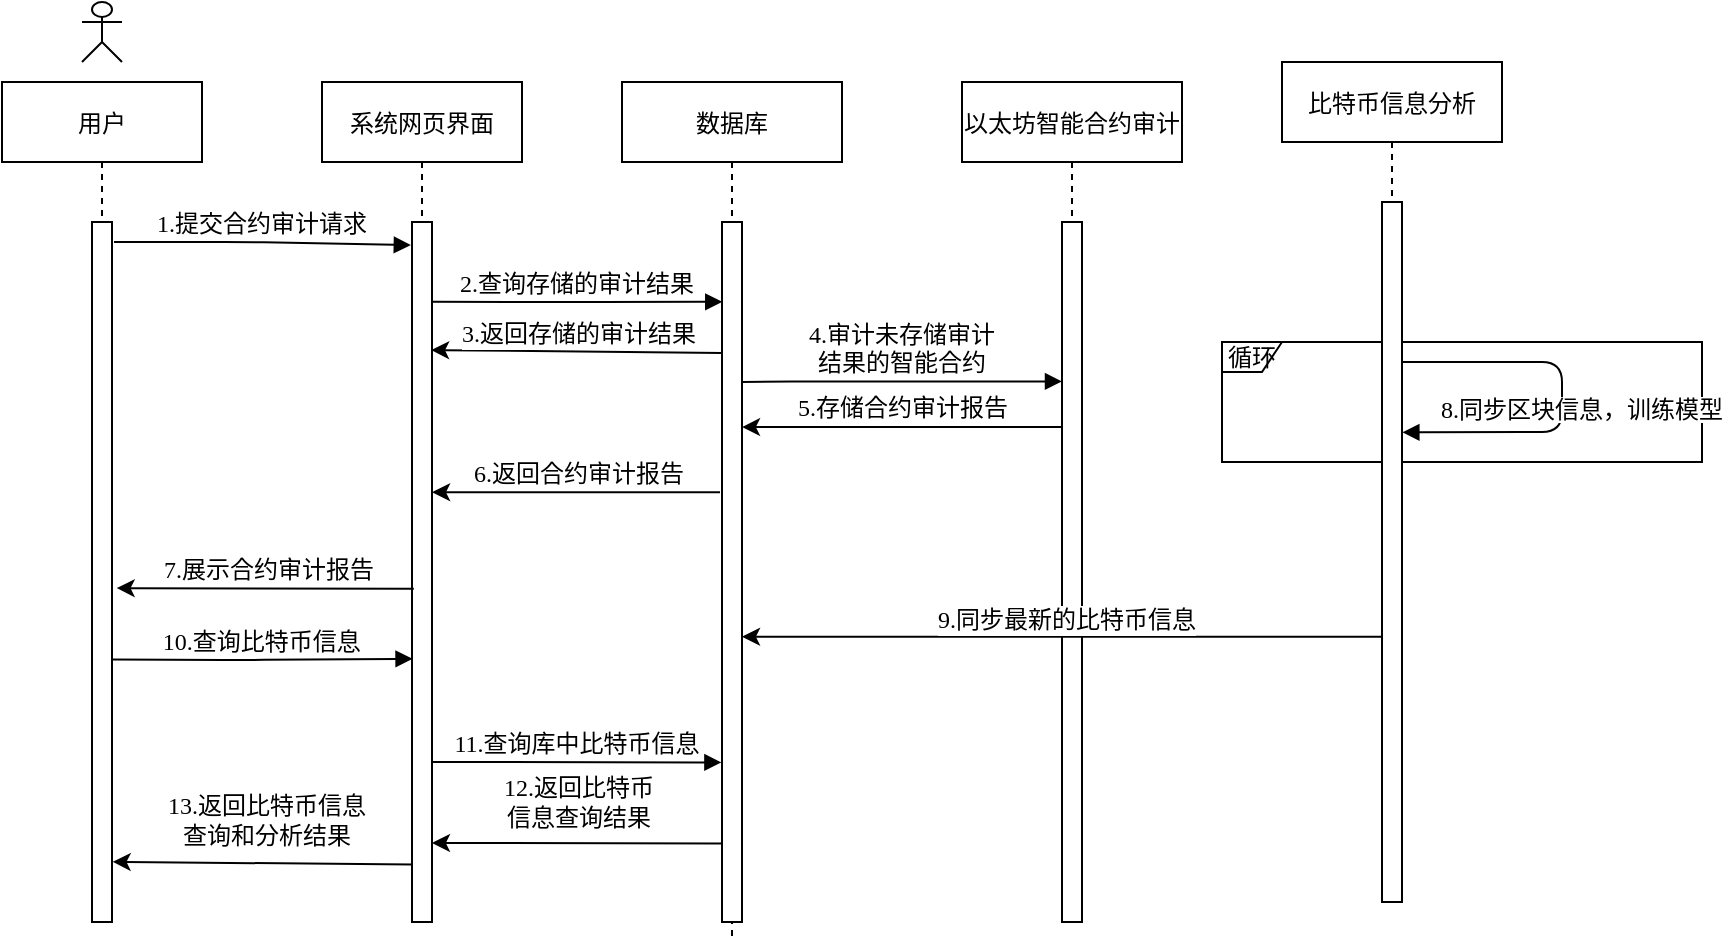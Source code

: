 <mxfile version="14.7.0" type="github">
  <diagram id="kgpKYQtTHZ0yAKxKKP6v" name="Page-1">
    <mxGraphModel dx="981" dy="562" grid="1" gridSize="10" guides="1" tooltips="1" connect="1" arrows="1" fold="1" page="1" pageScale="1" pageWidth="850" pageHeight="1100" math="0" shadow="0">
      <root>
        <mxCell id="0" />
        <mxCell id="1" parent="0" />
        <mxCell id="V7POjTPoLcevZi_3_g4T-30" value="&lt;font style=&quot;font-size: 12px;&quot;&gt;循环&lt;/font&gt;" style="shape=umlFrame;whiteSpace=wrap;html=1;width=30;height=15;fontSize=12;fontFamily=Noto Serif SC;fontSource=https%3A%2F%2Ffonts.googleapis.com%2Fcss%3Ffamily%3DNoto%2BSerif%2BSC;" parent="1" vertex="1">
          <mxGeometry x="640" y="320" width="240" height="60" as="geometry" />
        </mxCell>
        <mxCell id="3nuBFxr9cyL0pnOWT2aG-1" value="系统网页界面" style="shape=umlLifeline;perimeter=lifelinePerimeter;container=1;collapsible=0;recursiveResize=0;rounded=0;shadow=0;strokeWidth=1;fontFamily=Noto Serif SC;fontSize=12;fontSource=https%3A%2F%2Ffonts.googleapis.com%2Fcss%3Ffamily%3DNoto%2BSerif%2BSC;" parent="1" vertex="1">
          <mxGeometry x="190" y="190" width="100" height="420" as="geometry" />
        </mxCell>
        <mxCell id="3nuBFxr9cyL0pnOWT2aG-2" value="" style="points=[];perimeter=orthogonalPerimeter;rounded=0;shadow=0;strokeWidth=1;fontSize=12;fontFamily=Noto Serif SC;fontSource=https%3A%2F%2Ffonts.googleapis.com%2Fcss%3Ffamily%3DNoto%2BSerif%2BSC;" parent="3nuBFxr9cyL0pnOWT2aG-1" vertex="1">
          <mxGeometry x="45" y="70" width="10" height="350" as="geometry" />
        </mxCell>
        <mxCell id="3nuBFxr9cyL0pnOWT2aG-5" value="以太坊智能合约审计" style="shape=umlLifeline;perimeter=lifelinePerimeter;container=1;collapsible=0;recursiveResize=0;rounded=0;shadow=0;strokeWidth=1;fontSize=12;fontFamily=Noto Serif SC;fontSource=https%3A%2F%2Ffonts.googleapis.com%2Fcss%3Ffamily%3DNoto%2BSerif%2BSC;" parent="1" vertex="1">
          <mxGeometry x="510" y="190" width="110" height="420" as="geometry" />
        </mxCell>
        <mxCell id="3nuBFxr9cyL0pnOWT2aG-6" value="" style="points=[];perimeter=orthogonalPerimeter;rounded=0;shadow=0;strokeWidth=1;fontSize=12;fontFamily=Noto Serif SC;fontSource=https%3A%2F%2Ffonts.googleapis.com%2Fcss%3Ffamily%3DNoto%2BSerif%2BSC;" parent="3nuBFxr9cyL0pnOWT2aG-5" vertex="1">
          <mxGeometry x="50" y="70" width="10" height="350" as="geometry" />
        </mxCell>
        <mxCell id="oefgWrXp9b9dmfqzYPv9-2" value="比特币信息分析" style="shape=umlLifeline;perimeter=lifelinePerimeter;container=1;collapsible=0;recursiveResize=0;rounded=0;shadow=0;strokeWidth=1;fontSize=12;fontFamily=Noto Serif SC;fontSource=https%3A%2F%2Ffonts.googleapis.com%2Fcss%3Ffamily%3DNoto%2BSerif%2BSC;" parent="1" vertex="1">
          <mxGeometry x="670" y="180" width="110" height="420" as="geometry" />
        </mxCell>
        <mxCell id="oefgWrXp9b9dmfqzYPv9-3" value="" style="points=[];perimeter=orthogonalPerimeter;rounded=0;shadow=0;strokeWidth=1;fontSize=12;fontFamily=Noto Serif SC;fontSource=https%3A%2F%2Ffonts.googleapis.com%2Fcss%3Ffamily%3DNoto%2BSerif%2BSC;" parent="oefgWrXp9b9dmfqzYPv9-2" vertex="1">
          <mxGeometry x="50" y="70" width="10" height="350" as="geometry" />
        </mxCell>
        <mxCell id="oefgWrXp9b9dmfqzYPv9-6" value="8.同步区块信息，训练模型" style="verticalAlign=bottom;endArrow=block;shadow=0;strokeWidth=1;fontSize=12;fontFamily=Noto Serif SC;fontSource=https%3A%2F%2Ffonts.googleapis.com%2Fcss%3Ffamily%3DNoto%2BSerif%2BSC;entryX=1.018;entryY=0.329;entryDx=0;entryDy=0;entryPerimeter=0;" parent="1" edge="1" target="oefgWrXp9b9dmfqzYPv9-3">
          <mxGeometry x="0.162" y="10" relative="1" as="geometry">
            <mxPoint x="730" y="330" as="sourcePoint" />
            <mxPoint x="727" y="348" as="targetPoint" />
            <Array as="points">
              <mxPoint x="810" y="330" />
              <mxPoint x="810" y="365" />
            </Array>
            <mxPoint as="offset" />
          </mxGeometry>
        </mxCell>
        <mxCell id="L75oaCOi5403GgUs-St9-1" value="" style="endArrow=classic;html=1;entryX=0.955;entryY=0.183;entryDx=0;entryDy=0;entryPerimeter=0;fontSize=12;fontFamily=Noto Serif SC;fontSource=https%3A%2F%2Ffonts.googleapis.com%2Fcss%3Ffamily%3DNoto%2BSerif%2BSC;exitX=0;exitY=0.187;exitDx=0;exitDy=0;exitPerimeter=0;" parent="1" target="3nuBFxr9cyL0pnOWT2aG-2" edge="1" source="V7POjTPoLcevZi_3_g4T-10">
          <mxGeometry width="50" height="50" relative="1" as="geometry">
            <mxPoint x="370.07" y="320" as="sourcePoint" />
            <mxPoint x="225" y="321" as="targetPoint" />
          </mxGeometry>
        </mxCell>
        <mxCell id="L75oaCOi5403GgUs-St9-2" value="&lt;font style=&quot;font-size: 12px;&quot;&gt;3.返回存储的审计结果&lt;/font&gt;" style="edgeLabel;html=1;align=center;verticalAlign=middle;resizable=0;points=[];fontSize=12;fontFamily=Noto Serif SC;fontSource=https%3A%2F%2Ffonts.googleapis.com%2Fcss%3Ffamily%3DNoto%2BSerif%2BSC;" parent="L75oaCOi5403GgUs-St9-1" vertex="1" connectable="0">
          <mxGeometry x="-0.011" y="1" relative="1" as="geometry">
            <mxPoint y="-10" as="offset" />
          </mxGeometry>
        </mxCell>
        <mxCell id="V7POjTPoLcevZi_3_g4T-1" value="" style="shape=umlActor;verticalLabelPosition=bottom;verticalAlign=top;html=1;outlineConnect=0;fontSize=12;fontFamily=Noto Serif SC;fontSource=https%3A%2F%2Ffonts.googleapis.com%2Fcss%3Ffamily%3DNoto%2BSerif%2BSC;" parent="1" vertex="1">
          <mxGeometry x="70" y="150" width="20" height="30" as="geometry" />
        </mxCell>
        <mxCell id="V7POjTPoLcevZi_3_g4T-2" value="用户" style="shape=umlLifeline;perimeter=lifelinePerimeter;container=1;collapsible=0;recursiveResize=0;rounded=0;shadow=0;strokeWidth=1;fontFamily=Noto Serif SC;fontSize=12;fontSource=https%3A%2F%2Ffonts.googleapis.com%2Fcss%3Ffamily%3DNoto%2BSerif%2BSC;" parent="1" vertex="1">
          <mxGeometry x="30" y="190" width="100" height="420" as="geometry" />
        </mxCell>
        <mxCell id="V7POjTPoLcevZi_3_g4T-3" value="" style="points=[];perimeter=orthogonalPerimeter;rounded=0;shadow=0;strokeWidth=1;fontSize=12;fontFamily=Noto Serif SC;fontSource=https%3A%2F%2Ffonts.googleapis.com%2Fcss%3Ffamily%3DNoto%2BSerif%2BSC;" parent="V7POjTPoLcevZi_3_g4T-2" vertex="1">
          <mxGeometry x="45" y="70" width="10" height="350" as="geometry" />
        </mxCell>
        <mxCell id="V7POjTPoLcevZi_3_g4T-7" value="1.提交合约审计请求" style="verticalAlign=bottom;endArrow=block;shadow=0;strokeWidth=1;fontSize=12;entryX=-0.058;entryY=0.033;entryDx=0;entryDy=0;entryPerimeter=0;fontFamily=Noto Serif SC;fontSource=https%3A%2F%2Ffonts.googleapis.com%2Fcss%3Ffamily%3DNoto%2BSerif%2BSC;" parent="1" target="3nuBFxr9cyL0pnOWT2aG-2" edge="1">
          <mxGeometry relative="1" as="geometry">
            <mxPoint x="86" y="270" as="sourcePoint" />
            <mxPoint x="210" y="270" as="targetPoint" />
            <Array as="points">
              <mxPoint x="151" y="270" />
            </Array>
          </mxGeometry>
        </mxCell>
        <mxCell id="V7POjTPoLcevZi_3_g4T-9" value="数据库" style="shape=umlLifeline;perimeter=lifelinePerimeter;container=1;collapsible=0;recursiveResize=0;rounded=0;shadow=0;strokeWidth=1;fontSize=12;fontFamily=Noto Serif SC;fontSource=https%3A%2F%2Ffonts.googleapis.com%2Fcss%3Ffamily%3DNoto%2BSerif%2BSC;" parent="1" vertex="1">
          <mxGeometry x="340" y="190" width="110" height="430" as="geometry" />
        </mxCell>
        <mxCell id="V7POjTPoLcevZi_3_g4T-10" value="" style="points=[];perimeter=orthogonalPerimeter;rounded=0;shadow=0;strokeWidth=1;fontSize=12;fontFamily=Noto Serif SC;fontSource=https%3A%2F%2Ffonts.googleapis.com%2Fcss%3Ffamily%3DNoto%2BSerif%2BSC;" parent="V7POjTPoLcevZi_3_g4T-9" vertex="1">
          <mxGeometry x="50" y="70" width="10" height="350" as="geometry" />
        </mxCell>
        <mxCell id="V7POjTPoLcevZi_3_g4T-13" value="4.审计未存储审计&#xa;结果的智能合约" style="verticalAlign=bottom;endArrow=block;shadow=0;strokeWidth=1;fontSize=12;fontFamily=Noto Serif SC;fontSource=https%3A%2F%2Ffonts.googleapis.com%2Fcss%3Ffamily%3DNoto%2BSerif%2BSC;" parent="1" target="3nuBFxr9cyL0pnOWT2aG-6" edge="1">
          <mxGeometry relative="1" as="geometry">
            <mxPoint x="400" y="340" as="sourcePoint" />
            <mxPoint x="503.33" y="340.3" as="targetPoint" />
            <Array as="points">
              <mxPoint x="435" y="339.7" />
            </Array>
          </mxGeometry>
        </mxCell>
        <mxCell id="V7POjTPoLcevZi_3_g4T-14" value="" style="endArrow=classic;html=1;fontSize=12;fontFamily=Noto Serif SC;fontSource=https%3A%2F%2Ffonts.googleapis.com%2Fcss%3Ffamily%3DNoto%2BSerif%2BSC;exitX=0.018;exitY=0.293;exitDx=0;exitDy=0;exitPerimeter=0;" parent="1" edge="1" target="V7POjTPoLcevZi_3_g4T-10" source="3nuBFxr9cyL0pnOWT2aG-6">
          <mxGeometry width="50" height="50" relative="1" as="geometry">
            <mxPoint x="510" y="360" as="sourcePoint" />
            <mxPoint x="400" y="360" as="targetPoint" />
            <Array as="points" />
          </mxGeometry>
        </mxCell>
        <mxCell id="V7POjTPoLcevZi_3_g4T-15" value="&lt;font style=&quot;font-size: 12px;&quot;&gt;5.存储合约审计报告&lt;/font&gt;" style="edgeLabel;html=1;align=center;verticalAlign=middle;resizable=0;points=[];fontSize=12;fontFamily=Noto Serif SC;fontSource=https%3A%2F%2Ffonts.googleapis.com%2Fcss%3Ffamily%3DNoto%2BSerif%2BSC;" parent="V7POjTPoLcevZi_3_g4T-14" vertex="1" connectable="0">
          <mxGeometry x="-0.011" y="1" relative="1" as="geometry">
            <mxPoint x="-1" y="-11" as="offset" />
          </mxGeometry>
        </mxCell>
        <mxCell id="V7POjTPoLcevZi_3_g4T-16" value="" style="endArrow=classic;html=1;fontSize=12;fontFamily=Noto Serif SC;fontSource=https%3A%2F%2Ffonts.googleapis.com%2Fcss%3Ffamily%3DNoto%2BSerif%2BSC;exitX=-0.1;exitY=0.386;exitDx=0;exitDy=0;exitPerimeter=0;entryX=1.003;entryY=0.386;entryDx=0;entryDy=0;entryPerimeter=0;" parent="1" edge="1" target="3nuBFxr9cyL0pnOWT2aG-2" source="V7POjTPoLcevZi_3_g4T-10">
          <mxGeometry width="50" height="50" relative="1" as="geometry">
            <mxPoint x="360" y="370" as="sourcePoint" />
            <mxPoint x="250" y="395" as="targetPoint" />
          </mxGeometry>
        </mxCell>
        <mxCell id="V7POjTPoLcevZi_3_g4T-17" value="&lt;font style=&quot;font-size: 12px;&quot;&gt;6.返回合约审计报告&lt;/font&gt;" style="edgeLabel;html=1;align=center;verticalAlign=middle;resizable=0;points=[];fontSize=12;fontFamily=Noto Serif SC;fontSource=https%3A%2F%2Ffonts.googleapis.com%2Fcss%3Ffamily%3DNoto%2BSerif%2BSC;" parent="V7POjTPoLcevZi_3_g4T-16" vertex="1" connectable="0">
          <mxGeometry x="-0.011" y="1" relative="1" as="geometry">
            <mxPoint y="-10" as="offset" />
          </mxGeometry>
        </mxCell>
        <mxCell id="V7POjTPoLcevZi_3_g4T-18" value="" style="endArrow=classic;html=1;entryX=1.234;entryY=0.523;entryDx=0;entryDy=0;entryPerimeter=0;fontSize=12;fontFamily=Noto Serif SC;fontSource=https%3A%2F%2Ffonts.googleapis.com%2Fcss%3Ffamily%3DNoto%2BSerif%2BSC;exitX=0.09;exitY=0.524;exitDx=0;exitDy=0;exitPerimeter=0;" parent="1" target="V7POjTPoLcevZi_3_g4T-3" edge="1" source="3nuBFxr9cyL0pnOWT2aG-2">
          <mxGeometry width="50" height="50" relative="1" as="geometry">
            <mxPoint x="215.72" y="380" as="sourcePoint" />
            <mxPoint x="85" y="381" as="targetPoint" />
          </mxGeometry>
        </mxCell>
        <mxCell id="V7POjTPoLcevZi_3_g4T-19" value="&lt;font style=&quot;font-size: 12px;&quot;&gt;7.&lt;font style=&quot;font-size: 12px;&quot;&gt;展示&lt;/font&gt;&lt;/font&gt;&lt;font style=&quot;font-size: 12px;&quot;&gt;合约审计报告&lt;/font&gt;" style="edgeLabel;html=1;align=center;verticalAlign=middle;resizable=0;points=[];fontSize=12;fontFamily=Noto Serif SC;fontSource=https%3A%2F%2Ffonts.googleapis.com%2Fcss%3Ffamily%3DNoto%2BSerif%2BSC;" parent="V7POjTPoLcevZi_3_g4T-18" vertex="1" connectable="0">
          <mxGeometry x="-0.011" y="1" relative="1" as="geometry">
            <mxPoint y="-10" as="offset" />
          </mxGeometry>
        </mxCell>
        <mxCell id="V7POjTPoLcevZi_3_g4T-20" value="10.查询比特币信息" style="verticalAlign=bottom;endArrow=block;shadow=0;strokeWidth=1;fontSize=12;fontFamily=Noto Serif SC;fontSource=https%3A%2F%2Ffonts.googleapis.com%2Fcss%3Ffamily%3DNoto%2BSerif%2BSC;exitX=0.99;exitY=0.625;exitDx=0;exitDy=0;exitPerimeter=0;entryX=0.028;entryY=0.624;entryDx=0;entryDy=0;entryPerimeter=0;" parent="1" edge="1" target="3nuBFxr9cyL0pnOWT2aG-2" source="V7POjTPoLcevZi_3_g4T-3">
          <mxGeometry relative="1" as="geometry">
            <mxPoint x="86" y="410" as="sourcePoint" />
            <mxPoint x="230" y="479" as="targetPoint" />
            <Array as="points">
              <mxPoint x="151" y="479" />
            </Array>
          </mxGeometry>
        </mxCell>
        <mxCell id="V7POjTPoLcevZi_3_g4T-21" value="" style="endArrow=classic;html=1;exitX=0;exitY=0.621;exitDx=0;exitDy=0;exitPerimeter=0;fontSize=12;fontFamily=Noto Serif SC;fontSource=https%3A%2F%2Ffonts.googleapis.com%2Fcss%3Ffamily%3DNoto%2BSerif%2BSC;" parent="1" source="oefgWrXp9b9dmfqzYPv9-3" edge="1" target="V7POjTPoLcevZi_3_g4T-10">
          <mxGeometry width="50" height="50" relative="1" as="geometry">
            <mxPoint x="650" y="400" as="sourcePoint" />
            <mxPoint x="370.0" y="400.42" as="targetPoint" />
          </mxGeometry>
        </mxCell>
        <mxCell id="V7POjTPoLcevZi_3_g4T-22" value="&lt;font style=&quot;font-size: 12px;&quot;&gt;9.同步最新的比特币信息&lt;/font&gt;" style="edgeLabel;html=1;align=center;verticalAlign=middle;resizable=0;points=[];fontSize=12;fontFamily=Noto Serif SC;fontSource=https%3A%2F%2Ffonts.googleapis.com%2Fcss%3Ffamily%3DNoto%2BSerif%2BSC;" parent="V7POjTPoLcevZi_3_g4T-21" vertex="1" connectable="0">
          <mxGeometry x="-0.011" y="1" relative="1" as="geometry">
            <mxPoint y="-10" as="offset" />
          </mxGeometry>
        </mxCell>
        <mxCell id="V7POjTPoLcevZi_3_g4T-23" value="11.查询库中比特币信息" style="verticalAlign=bottom;endArrow=block;shadow=0;strokeWidth=1;fontSize=12;entryX=-0.03;entryY=0.772;entryDx=0;entryDy=0;entryPerimeter=0;fontFamily=Noto Serif SC;fontSource=https%3A%2F%2Ffonts.googleapis.com%2Fcss%3Ffamily%3DNoto%2BSerif%2BSC;" parent="1" edge="1" target="V7POjTPoLcevZi_3_g4T-10">
          <mxGeometry relative="1" as="geometry">
            <mxPoint x="245" y="530" as="sourcePoint" />
            <mxPoint x="359" y="430.26" as="targetPoint" />
            <Array as="points" />
          </mxGeometry>
        </mxCell>
        <mxCell id="V7POjTPoLcevZi_3_g4T-24" value="" style="endArrow=classic;html=1;entryX=0.997;entryY=0.887;entryDx=0;entryDy=0;entryPerimeter=0;fontSize=12;fontFamily=Noto Serif SC;fontSource=https%3A%2F%2Ffonts.googleapis.com%2Fcss%3Ffamily%3DNoto%2BSerif%2BSC;exitX=-0.028;exitY=0.888;exitDx=0;exitDy=0;exitPerimeter=0;" parent="1" source="V7POjTPoLcevZi_3_g4T-10" target="3nuBFxr9cyL0pnOWT2aG-2" edge="1">
          <mxGeometry width="50" height="50" relative="1" as="geometry">
            <mxPoint x="380" y="572" as="sourcePoint" />
            <mxPoint x="230" y="452" as="targetPoint" />
          </mxGeometry>
        </mxCell>
        <mxCell id="V7POjTPoLcevZi_3_g4T-25" value="&lt;font style=&quot;font-size: 12px&quot;&gt;12.返回比特币&lt;br&gt;信息查询结果&lt;/font&gt;" style="edgeLabel;html=1;align=center;verticalAlign=middle;resizable=0;points=[];fontSize=12;fontFamily=Noto Serif SC;fontSource=https%3A%2F%2Ffonts.googleapis.com%2Fcss%3Ffamily%3DNoto%2BSerif%2BSC;" parent="V7POjTPoLcevZi_3_g4T-24" vertex="1" connectable="0">
          <mxGeometry x="-0.011" y="1" relative="1" as="geometry">
            <mxPoint y="-22" as="offset" />
          </mxGeometry>
        </mxCell>
        <mxCell id="V7POjTPoLcevZi_3_g4T-26" value="" style="endArrow=classic;html=1;entryX=1.033;entryY=0.914;entryDx=0;entryDy=0;entryPerimeter=0;fontSize=12;fontFamily=Noto Serif SC;fontSource=https%3A%2F%2Ffonts.googleapis.com%2Fcss%3Ffamily%3DNoto%2BSerif%2BSC;exitX=0.028;exitY=0.918;exitDx=0;exitDy=0;exitPerimeter=0;" parent="1" target="V7POjTPoLcevZi_3_g4T-3" edge="1" source="3nuBFxr9cyL0pnOWT2aG-2">
          <mxGeometry width="50" height="50" relative="1" as="geometry">
            <mxPoint x="214" y="470" as="sourcePoint" />
            <mxPoint x="90" y="472" as="targetPoint" />
          </mxGeometry>
        </mxCell>
        <mxCell id="V7POjTPoLcevZi_3_g4T-27" value="&lt;font style=&quot;font-size: 12px&quot;&gt;13.返回比特币信息&lt;br&gt;查询和分析结果&lt;/font&gt;" style="edgeLabel;html=1;align=center;verticalAlign=middle;resizable=0;points=[];fontSize=12;fontFamily=Noto Serif SC;fontSource=https%3A%2F%2Ffonts.googleapis.com%2Fcss%3Ffamily%3DNoto%2BSerif%2BSC;" parent="V7POjTPoLcevZi_3_g4T-26" vertex="1" connectable="0">
          <mxGeometry x="-0.011" y="1" relative="1" as="geometry">
            <mxPoint y="-23" as="offset" />
          </mxGeometry>
        </mxCell>
        <mxCell id="3nuBFxr9cyL0pnOWT2aG-8" value="2.查询存储的审计结果" style="verticalAlign=bottom;endArrow=block;shadow=0;strokeWidth=1;fontSize=12;fontFamily=Noto Serif SC;fontSource=https%3A%2F%2Ffonts.googleapis.com%2Fcss%3Ffamily%3DNoto%2BSerif%2BSC;entryX=0.014;entryY=0.114;entryDx=0;entryDy=0;entryPerimeter=0;exitX=0.997;exitY=0.114;exitDx=0;exitDy=0;exitPerimeter=0;" parent="1" edge="1" target="V7POjTPoLcevZi_3_g4T-10" source="3nuBFxr9cyL0pnOWT2aG-2">
          <mxGeometry relative="1" as="geometry">
            <mxPoint x="250" y="300" as="sourcePoint" />
            <mxPoint x="388" y="300" as="targetPoint" />
            <Array as="points">
              <mxPoint x="320" y="300" />
            </Array>
          </mxGeometry>
        </mxCell>
      </root>
    </mxGraphModel>
  </diagram>
</mxfile>
